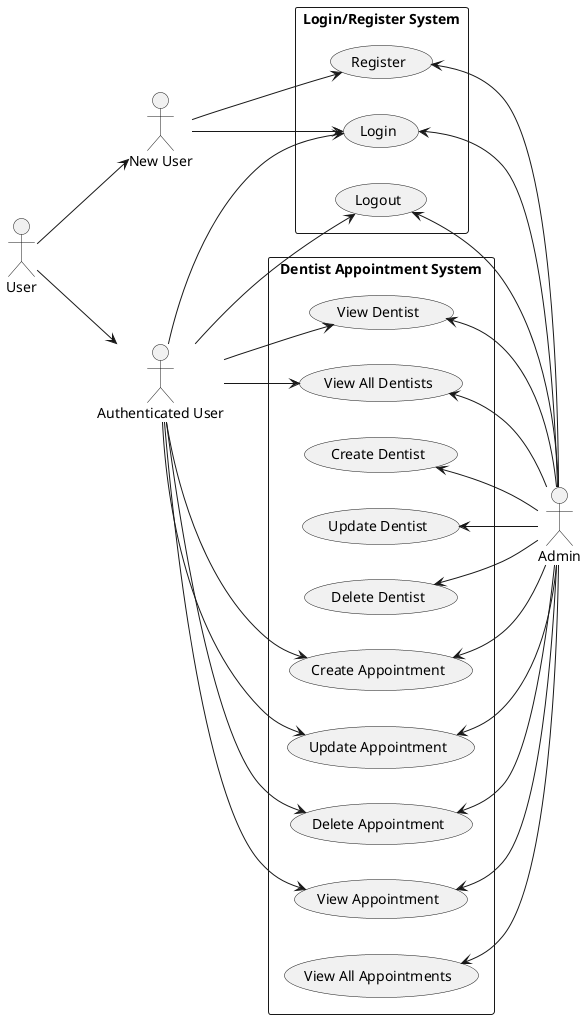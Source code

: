 @startuml
left to right direction

actor User
actor "New User" as NewUser
actor "Authenticated User" as AuthUser
actor Admin

rectangle "Login/Register System" {
    (Register) as UC_Register
    (Login) as UC_Login
    (Logout) as UC_Logout
}

rectangle "Dentist Appointment System" {
    
    
    (View Dentist) as UC_ViewDentist
    (View All Dentists) as UC_ViewAllDentists
    (Create Dentist) as UC_CreateDentist
    (Update Dentist) as UC_UpdateDentist
    (Delete Dentist) as UC_DeleteDentist
    

    (Create Appointment) as UC_CreateAppt
    (Update Appointment) as UC_UpdateAppt
    (Delete Appointment) as UC_DeleteAppt
    (View Appointment) as UC_ViewAppt
    (View All Appointments) as UC_ViewAllAppt
}

User --> NewUser
User --> AuthUser

NewUser --> UC_Register
NewUser --> UC_Login


AuthUser --> UC_ViewDentist
AuthUser --> UC_CreateAppt
AuthUser --> UC_UpdateAppt
AuthUser --> UC_DeleteAppt
AuthUser --> UC_ViewAppt
AuthUser --> UC_Logout
AuthUser --> UC_ViewAllDentists
AuthUser --> UC_Login


' Put admin on right by reversing the arrows
UC_CreateDentist <-- Admin
UC_UpdateDentist <-- Admin
UC_DeleteDentist <-- Admin
UC_ViewDentist <-- Admin
UC_ViewAllDentists <-- Admin
UC_CreateAppt <-- Admin
UC_UpdateAppt <-- Admin
UC_DeleteAppt <-- Admin
UC_ViewAppt <-- Admin
UC_ViewAllAppt <-- Admin
UC_Logout <-- Admin
UC_Login <-- Admin
UC_Register <-- Admin


@enduml
